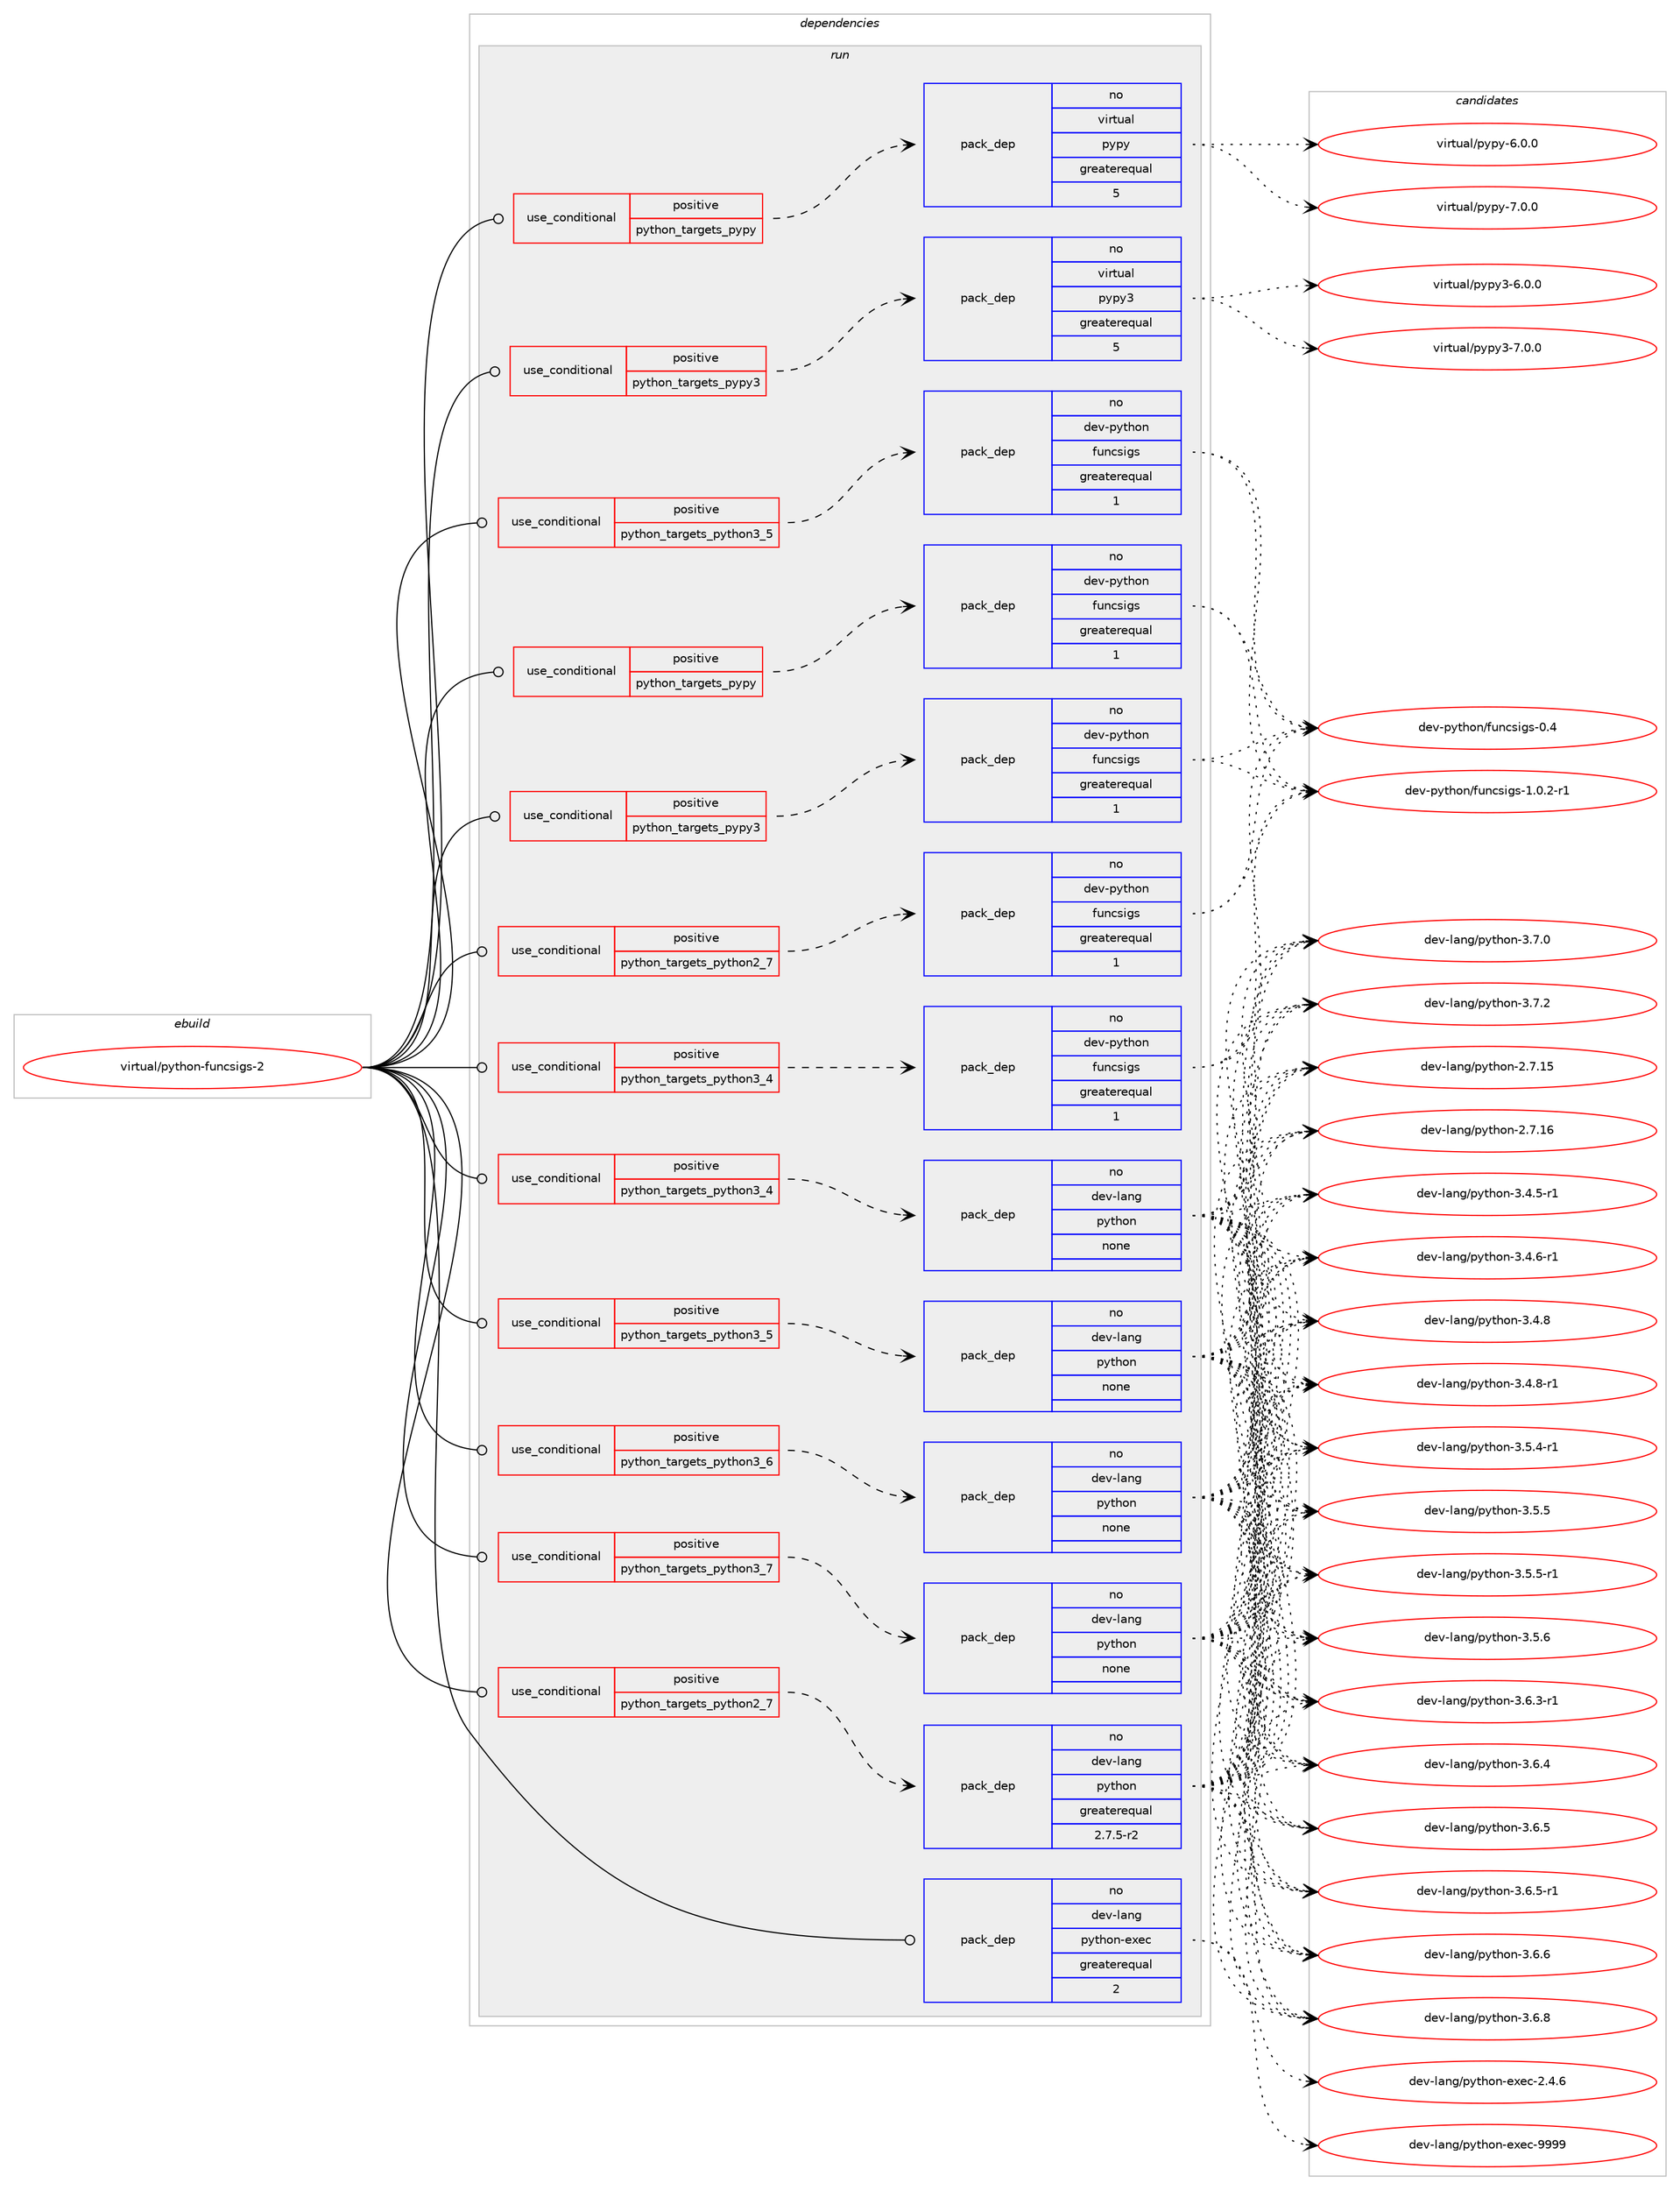 digraph prolog {

# *************
# Graph options
# *************

newrank=true;
concentrate=true;
compound=true;
graph [rankdir=LR,fontname=Helvetica,fontsize=10,ranksep=1.5];#, ranksep=2.5, nodesep=0.2];
edge  [arrowhead=vee];
node  [fontname=Helvetica,fontsize=10];

# **********
# The ebuild
# **********

subgraph cluster_leftcol {
color=gray;
rank=same;
label=<<i>ebuild</i>>;
id [label="virtual/python-funcsigs-2", color=red, width=4, href="../virtual/python-funcsigs-2.svg"];
}

# ****************
# The dependencies
# ****************

subgraph cluster_midcol {
color=gray;
label=<<i>dependencies</i>>;
subgraph cluster_compile {
fillcolor="#eeeeee";
style=filled;
label=<<i>compile</i>>;
}
subgraph cluster_compileandrun {
fillcolor="#eeeeee";
style=filled;
label=<<i>compile and run</i>>;
}
subgraph cluster_run {
fillcolor="#eeeeee";
style=filled;
label=<<i>run</i>>;
subgraph cond462675 {
dependency1742962 [label=<<TABLE BORDER="0" CELLBORDER="1" CELLSPACING="0" CELLPADDING="4"><TR><TD ROWSPAN="3" CELLPADDING="10">use_conditional</TD></TR><TR><TD>positive</TD></TR><TR><TD>python_targets_pypy</TD></TR></TABLE>>, shape=none, color=red];
subgraph pack1251201 {
dependency1742963 [label=<<TABLE BORDER="0" CELLBORDER="1" CELLSPACING="0" CELLPADDING="4" WIDTH="220"><TR><TD ROWSPAN="6" CELLPADDING="30">pack_dep</TD></TR><TR><TD WIDTH="110">no</TD></TR><TR><TD>dev-python</TD></TR><TR><TD>funcsigs</TD></TR><TR><TD>greaterequal</TD></TR><TR><TD>1</TD></TR></TABLE>>, shape=none, color=blue];
}
dependency1742962:e -> dependency1742963:w [weight=20,style="dashed",arrowhead="vee"];
}
id:e -> dependency1742962:w [weight=20,style="solid",arrowhead="odot"];
subgraph cond462676 {
dependency1742964 [label=<<TABLE BORDER="0" CELLBORDER="1" CELLSPACING="0" CELLPADDING="4"><TR><TD ROWSPAN="3" CELLPADDING="10">use_conditional</TD></TR><TR><TD>positive</TD></TR><TR><TD>python_targets_pypy</TD></TR></TABLE>>, shape=none, color=red];
subgraph pack1251202 {
dependency1742965 [label=<<TABLE BORDER="0" CELLBORDER="1" CELLSPACING="0" CELLPADDING="4" WIDTH="220"><TR><TD ROWSPAN="6" CELLPADDING="30">pack_dep</TD></TR><TR><TD WIDTH="110">no</TD></TR><TR><TD>virtual</TD></TR><TR><TD>pypy</TD></TR><TR><TD>greaterequal</TD></TR><TR><TD>5</TD></TR></TABLE>>, shape=none, color=blue];
}
dependency1742964:e -> dependency1742965:w [weight=20,style="dashed",arrowhead="vee"];
}
id:e -> dependency1742964:w [weight=20,style="solid",arrowhead="odot"];
subgraph cond462677 {
dependency1742966 [label=<<TABLE BORDER="0" CELLBORDER="1" CELLSPACING="0" CELLPADDING="4"><TR><TD ROWSPAN="3" CELLPADDING="10">use_conditional</TD></TR><TR><TD>positive</TD></TR><TR><TD>python_targets_pypy3</TD></TR></TABLE>>, shape=none, color=red];
subgraph pack1251203 {
dependency1742967 [label=<<TABLE BORDER="0" CELLBORDER="1" CELLSPACING="0" CELLPADDING="4" WIDTH="220"><TR><TD ROWSPAN="6" CELLPADDING="30">pack_dep</TD></TR><TR><TD WIDTH="110">no</TD></TR><TR><TD>dev-python</TD></TR><TR><TD>funcsigs</TD></TR><TR><TD>greaterequal</TD></TR><TR><TD>1</TD></TR></TABLE>>, shape=none, color=blue];
}
dependency1742966:e -> dependency1742967:w [weight=20,style="dashed",arrowhead="vee"];
}
id:e -> dependency1742966:w [weight=20,style="solid",arrowhead="odot"];
subgraph cond462678 {
dependency1742968 [label=<<TABLE BORDER="0" CELLBORDER="1" CELLSPACING="0" CELLPADDING="4"><TR><TD ROWSPAN="3" CELLPADDING="10">use_conditional</TD></TR><TR><TD>positive</TD></TR><TR><TD>python_targets_pypy3</TD></TR></TABLE>>, shape=none, color=red];
subgraph pack1251204 {
dependency1742969 [label=<<TABLE BORDER="0" CELLBORDER="1" CELLSPACING="0" CELLPADDING="4" WIDTH="220"><TR><TD ROWSPAN="6" CELLPADDING="30">pack_dep</TD></TR><TR><TD WIDTH="110">no</TD></TR><TR><TD>virtual</TD></TR><TR><TD>pypy3</TD></TR><TR><TD>greaterequal</TD></TR><TR><TD>5</TD></TR></TABLE>>, shape=none, color=blue];
}
dependency1742968:e -> dependency1742969:w [weight=20,style="dashed",arrowhead="vee"];
}
id:e -> dependency1742968:w [weight=20,style="solid",arrowhead="odot"];
subgraph cond462679 {
dependency1742970 [label=<<TABLE BORDER="0" CELLBORDER="1" CELLSPACING="0" CELLPADDING="4"><TR><TD ROWSPAN="3" CELLPADDING="10">use_conditional</TD></TR><TR><TD>positive</TD></TR><TR><TD>python_targets_python2_7</TD></TR></TABLE>>, shape=none, color=red];
subgraph pack1251205 {
dependency1742971 [label=<<TABLE BORDER="0" CELLBORDER="1" CELLSPACING="0" CELLPADDING="4" WIDTH="220"><TR><TD ROWSPAN="6" CELLPADDING="30">pack_dep</TD></TR><TR><TD WIDTH="110">no</TD></TR><TR><TD>dev-lang</TD></TR><TR><TD>python</TD></TR><TR><TD>greaterequal</TD></TR><TR><TD>2.7.5-r2</TD></TR></TABLE>>, shape=none, color=blue];
}
dependency1742970:e -> dependency1742971:w [weight=20,style="dashed",arrowhead="vee"];
}
id:e -> dependency1742970:w [weight=20,style="solid",arrowhead="odot"];
subgraph cond462680 {
dependency1742972 [label=<<TABLE BORDER="0" CELLBORDER="1" CELLSPACING="0" CELLPADDING="4"><TR><TD ROWSPAN="3" CELLPADDING="10">use_conditional</TD></TR><TR><TD>positive</TD></TR><TR><TD>python_targets_python2_7</TD></TR></TABLE>>, shape=none, color=red];
subgraph pack1251206 {
dependency1742973 [label=<<TABLE BORDER="0" CELLBORDER="1" CELLSPACING="0" CELLPADDING="4" WIDTH="220"><TR><TD ROWSPAN="6" CELLPADDING="30">pack_dep</TD></TR><TR><TD WIDTH="110">no</TD></TR><TR><TD>dev-python</TD></TR><TR><TD>funcsigs</TD></TR><TR><TD>greaterequal</TD></TR><TR><TD>1</TD></TR></TABLE>>, shape=none, color=blue];
}
dependency1742972:e -> dependency1742973:w [weight=20,style="dashed",arrowhead="vee"];
}
id:e -> dependency1742972:w [weight=20,style="solid",arrowhead="odot"];
subgraph cond462681 {
dependency1742974 [label=<<TABLE BORDER="0" CELLBORDER="1" CELLSPACING="0" CELLPADDING="4"><TR><TD ROWSPAN="3" CELLPADDING="10">use_conditional</TD></TR><TR><TD>positive</TD></TR><TR><TD>python_targets_python3_4</TD></TR></TABLE>>, shape=none, color=red];
subgraph pack1251207 {
dependency1742975 [label=<<TABLE BORDER="0" CELLBORDER="1" CELLSPACING="0" CELLPADDING="4" WIDTH="220"><TR><TD ROWSPAN="6" CELLPADDING="30">pack_dep</TD></TR><TR><TD WIDTH="110">no</TD></TR><TR><TD>dev-lang</TD></TR><TR><TD>python</TD></TR><TR><TD>none</TD></TR><TR><TD></TD></TR></TABLE>>, shape=none, color=blue];
}
dependency1742974:e -> dependency1742975:w [weight=20,style="dashed",arrowhead="vee"];
}
id:e -> dependency1742974:w [weight=20,style="solid",arrowhead="odot"];
subgraph cond462682 {
dependency1742976 [label=<<TABLE BORDER="0" CELLBORDER="1" CELLSPACING="0" CELLPADDING="4"><TR><TD ROWSPAN="3" CELLPADDING="10">use_conditional</TD></TR><TR><TD>positive</TD></TR><TR><TD>python_targets_python3_4</TD></TR></TABLE>>, shape=none, color=red];
subgraph pack1251208 {
dependency1742977 [label=<<TABLE BORDER="0" CELLBORDER="1" CELLSPACING="0" CELLPADDING="4" WIDTH="220"><TR><TD ROWSPAN="6" CELLPADDING="30">pack_dep</TD></TR><TR><TD WIDTH="110">no</TD></TR><TR><TD>dev-python</TD></TR><TR><TD>funcsigs</TD></TR><TR><TD>greaterequal</TD></TR><TR><TD>1</TD></TR></TABLE>>, shape=none, color=blue];
}
dependency1742976:e -> dependency1742977:w [weight=20,style="dashed",arrowhead="vee"];
}
id:e -> dependency1742976:w [weight=20,style="solid",arrowhead="odot"];
subgraph cond462683 {
dependency1742978 [label=<<TABLE BORDER="0" CELLBORDER="1" CELLSPACING="0" CELLPADDING="4"><TR><TD ROWSPAN="3" CELLPADDING="10">use_conditional</TD></TR><TR><TD>positive</TD></TR><TR><TD>python_targets_python3_5</TD></TR></TABLE>>, shape=none, color=red];
subgraph pack1251209 {
dependency1742979 [label=<<TABLE BORDER="0" CELLBORDER="1" CELLSPACING="0" CELLPADDING="4" WIDTH="220"><TR><TD ROWSPAN="6" CELLPADDING="30">pack_dep</TD></TR><TR><TD WIDTH="110">no</TD></TR><TR><TD>dev-lang</TD></TR><TR><TD>python</TD></TR><TR><TD>none</TD></TR><TR><TD></TD></TR></TABLE>>, shape=none, color=blue];
}
dependency1742978:e -> dependency1742979:w [weight=20,style="dashed",arrowhead="vee"];
}
id:e -> dependency1742978:w [weight=20,style="solid",arrowhead="odot"];
subgraph cond462684 {
dependency1742980 [label=<<TABLE BORDER="0" CELLBORDER="1" CELLSPACING="0" CELLPADDING="4"><TR><TD ROWSPAN="3" CELLPADDING="10">use_conditional</TD></TR><TR><TD>positive</TD></TR><TR><TD>python_targets_python3_5</TD></TR></TABLE>>, shape=none, color=red];
subgraph pack1251210 {
dependency1742981 [label=<<TABLE BORDER="0" CELLBORDER="1" CELLSPACING="0" CELLPADDING="4" WIDTH="220"><TR><TD ROWSPAN="6" CELLPADDING="30">pack_dep</TD></TR><TR><TD WIDTH="110">no</TD></TR><TR><TD>dev-python</TD></TR><TR><TD>funcsigs</TD></TR><TR><TD>greaterequal</TD></TR><TR><TD>1</TD></TR></TABLE>>, shape=none, color=blue];
}
dependency1742980:e -> dependency1742981:w [weight=20,style="dashed",arrowhead="vee"];
}
id:e -> dependency1742980:w [weight=20,style="solid",arrowhead="odot"];
subgraph cond462685 {
dependency1742982 [label=<<TABLE BORDER="0" CELLBORDER="1" CELLSPACING="0" CELLPADDING="4"><TR><TD ROWSPAN="3" CELLPADDING="10">use_conditional</TD></TR><TR><TD>positive</TD></TR><TR><TD>python_targets_python3_6</TD></TR></TABLE>>, shape=none, color=red];
subgraph pack1251211 {
dependency1742983 [label=<<TABLE BORDER="0" CELLBORDER="1" CELLSPACING="0" CELLPADDING="4" WIDTH="220"><TR><TD ROWSPAN="6" CELLPADDING="30">pack_dep</TD></TR><TR><TD WIDTH="110">no</TD></TR><TR><TD>dev-lang</TD></TR><TR><TD>python</TD></TR><TR><TD>none</TD></TR><TR><TD></TD></TR></TABLE>>, shape=none, color=blue];
}
dependency1742982:e -> dependency1742983:w [weight=20,style="dashed",arrowhead="vee"];
}
id:e -> dependency1742982:w [weight=20,style="solid",arrowhead="odot"];
subgraph cond462686 {
dependency1742984 [label=<<TABLE BORDER="0" CELLBORDER="1" CELLSPACING="0" CELLPADDING="4"><TR><TD ROWSPAN="3" CELLPADDING="10">use_conditional</TD></TR><TR><TD>positive</TD></TR><TR><TD>python_targets_python3_7</TD></TR></TABLE>>, shape=none, color=red];
subgraph pack1251212 {
dependency1742985 [label=<<TABLE BORDER="0" CELLBORDER="1" CELLSPACING="0" CELLPADDING="4" WIDTH="220"><TR><TD ROWSPAN="6" CELLPADDING="30">pack_dep</TD></TR><TR><TD WIDTH="110">no</TD></TR><TR><TD>dev-lang</TD></TR><TR><TD>python</TD></TR><TR><TD>none</TD></TR><TR><TD></TD></TR></TABLE>>, shape=none, color=blue];
}
dependency1742984:e -> dependency1742985:w [weight=20,style="dashed",arrowhead="vee"];
}
id:e -> dependency1742984:w [weight=20,style="solid",arrowhead="odot"];
subgraph pack1251213 {
dependency1742986 [label=<<TABLE BORDER="0" CELLBORDER="1" CELLSPACING="0" CELLPADDING="4" WIDTH="220"><TR><TD ROWSPAN="6" CELLPADDING="30">pack_dep</TD></TR><TR><TD WIDTH="110">no</TD></TR><TR><TD>dev-lang</TD></TR><TR><TD>python-exec</TD></TR><TR><TD>greaterequal</TD></TR><TR><TD>2</TD></TR></TABLE>>, shape=none, color=blue];
}
id:e -> dependency1742986:w [weight=20,style="solid",arrowhead="odot"];
}
}

# **************
# The candidates
# **************

subgraph cluster_choices {
rank=same;
color=gray;
label=<<i>candidates</i>>;

subgraph choice1251201 {
color=black;
nodesep=1;
choice10010111845112121116104111110471021171109911510510311545484652 [label="dev-python/funcsigs-0.4", color=red, width=4,href="../dev-python/funcsigs-0.4.svg"];
choice1001011184511212111610411111047102117110991151051031154549464846504511449 [label="dev-python/funcsigs-1.0.2-r1", color=red, width=4,href="../dev-python/funcsigs-1.0.2-r1.svg"];
dependency1742963:e -> choice10010111845112121116104111110471021171109911510510311545484652:w [style=dotted,weight="100"];
dependency1742963:e -> choice1001011184511212111610411111047102117110991151051031154549464846504511449:w [style=dotted,weight="100"];
}
subgraph choice1251202 {
color=black;
nodesep=1;
choice1181051141161179710847112121112121455446484648 [label="virtual/pypy-6.0.0", color=red, width=4,href="../virtual/pypy-6.0.0.svg"];
choice1181051141161179710847112121112121455546484648 [label="virtual/pypy-7.0.0", color=red, width=4,href="../virtual/pypy-7.0.0.svg"];
dependency1742965:e -> choice1181051141161179710847112121112121455446484648:w [style=dotted,weight="100"];
dependency1742965:e -> choice1181051141161179710847112121112121455546484648:w [style=dotted,weight="100"];
}
subgraph choice1251203 {
color=black;
nodesep=1;
choice10010111845112121116104111110471021171109911510510311545484652 [label="dev-python/funcsigs-0.4", color=red, width=4,href="../dev-python/funcsigs-0.4.svg"];
choice1001011184511212111610411111047102117110991151051031154549464846504511449 [label="dev-python/funcsigs-1.0.2-r1", color=red, width=4,href="../dev-python/funcsigs-1.0.2-r1.svg"];
dependency1742967:e -> choice10010111845112121116104111110471021171109911510510311545484652:w [style=dotted,weight="100"];
dependency1742967:e -> choice1001011184511212111610411111047102117110991151051031154549464846504511449:w [style=dotted,weight="100"];
}
subgraph choice1251204 {
color=black;
nodesep=1;
choice118105114116117971084711212111212151455446484648 [label="virtual/pypy3-6.0.0", color=red, width=4,href="../virtual/pypy3-6.0.0.svg"];
choice118105114116117971084711212111212151455546484648 [label="virtual/pypy3-7.0.0", color=red, width=4,href="../virtual/pypy3-7.0.0.svg"];
dependency1742969:e -> choice118105114116117971084711212111212151455446484648:w [style=dotted,weight="100"];
dependency1742969:e -> choice118105114116117971084711212111212151455546484648:w [style=dotted,weight="100"];
}
subgraph choice1251205 {
color=black;
nodesep=1;
choice10010111845108971101034711212111610411111045504655464953 [label="dev-lang/python-2.7.15", color=red, width=4,href="../dev-lang/python-2.7.15.svg"];
choice10010111845108971101034711212111610411111045504655464954 [label="dev-lang/python-2.7.16", color=red, width=4,href="../dev-lang/python-2.7.16.svg"];
choice1001011184510897110103471121211161041111104551465246534511449 [label="dev-lang/python-3.4.5-r1", color=red, width=4,href="../dev-lang/python-3.4.5-r1.svg"];
choice1001011184510897110103471121211161041111104551465246544511449 [label="dev-lang/python-3.4.6-r1", color=red, width=4,href="../dev-lang/python-3.4.6-r1.svg"];
choice100101118451089711010347112121116104111110455146524656 [label="dev-lang/python-3.4.8", color=red, width=4,href="../dev-lang/python-3.4.8.svg"];
choice1001011184510897110103471121211161041111104551465246564511449 [label="dev-lang/python-3.4.8-r1", color=red, width=4,href="../dev-lang/python-3.4.8-r1.svg"];
choice1001011184510897110103471121211161041111104551465346524511449 [label="dev-lang/python-3.5.4-r1", color=red, width=4,href="../dev-lang/python-3.5.4-r1.svg"];
choice100101118451089711010347112121116104111110455146534653 [label="dev-lang/python-3.5.5", color=red, width=4,href="../dev-lang/python-3.5.5.svg"];
choice1001011184510897110103471121211161041111104551465346534511449 [label="dev-lang/python-3.5.5-r1", color=red, width=4,href="../dev-lang/python-3.5.5-r1.svg"];
choice100101118451089711010347112121116104111110455146534654 [label="dev-lang/python-3.5.6", color=red, width=4,href="../dev-lang/python-3.5.6.svg"];
choice1001011184510897110103471121211161041111104551465446514511449 [label="dev-lang/python-3.6.3-r1", color=red, width=4,href="../dev-lang/python-3.6.3-r1.svg"];
choice100101118451089711010347112121116104111110455146544652 [label="dev-lang/python-3.6.4", color=red, width=4,href="../dev-lang/python-3.6.4.svg"];
choice100101118451089711010347112121116104111110455146544653 [label="dev-lang/python-3.6.5", color=red, width=4,href="../dev-lang/python-3.6.5.svg"];
choice1001011184510897110103471121211161041111104551465446534511449 [label="dev-lang/python-3.6.5-r1", color=red, width=4,href="../dev-lang/python-3.6.5-r1.svg"];
choice100101118451089711010347112121116104111110455146544654 [label="dev-lang/python-3.6.6", color=red, width=4,href="../dev-lang/python-3.6.6.svg"];
choice100101118451089711010347112121116104111110455146544656 [label="dev-lang/python-3.6.8", color=red, width=4,href="../dev-lang/python-3.6.8.svg"];
choice100101118451089711010347112121116104111110455146554648 [label="dev-lang/python-3.7.0", color=red, width=4,href="../dev-lang/python-3.7.0.svg"];
choice100101118451089711010347112121116104111110455146554650 [label="dev-lang/python-3.7.2", color=red, width=4,href="../dev-lang/python-3.7.2.svg"];
dependency1742971:e -> choice10010111845108971101034711212111610411111045504655464953:w [style=dotted,weight="100"];
dependency1742971:e -> choice10010111845108971101034711212111610411111045504655464954:w [style=dotted,weight="100"];
dependency1742971:e -> choice1001011184510897110103471121211161041111104551465246534511449:w [style=dotted,weight="100"];
dependency1742971:e -> choice1001011184510897110103471121211161041111104551465246544511449:w [style=dotted,weight="100"];
dependency1742971:e -> choice100101118451089711010347112121116104111110455146524656:w [style=dotted,weight="100"];
dependency1742971:e -> choice1001011184510897110103471121211161041111104551465246564511449:w [style=dotted,weight="100"];
dependency1742971:e -> choice1001011184510897110103471121211161041111104551465346524511449:w [style=dotted,weight="100"];
dependency1742971:e -> choice100101118451089711010347112121116104111110455146534653:w [style=dotted,weight="100"];
dependency1742971:e -> choice1001011184510897110103471121211161041111104551465346534511449:w [style=dotted,weight="100"];
dependency1742971:e -> choice100101118451089711010347112121116104111110455146534654:w [style=dotted,weight="100"];
dependency1742971:e -> choice1001011184510897110103471121211161041111104551465446514511449:w [style=dotted,weight="100"];
dependency1742971:e -> choice100101118451089711010347112121116104111110455146544652:w [style=dotted,weight="100"];
dependency1742971:e -> choice100101118451089711010347112121116104111110455146544653:w [style=dotted,weight="100"];
dependency1742971:e -> choice1001011184510897110103471121211161041111104551465446534511449:w [style=dotted,weight="100"];
dependency1742971:e -> choice100101118451089711010347112121116104111110455146544654:w [style=dotted,weight="100"];
dependency1742971:e -> choice100101118451089711010347112121116104111110455146544656:w [style=dotted,weight="100"];
dependency1742971:e -> choice100101118451089711010347112121116104111110455146554648:w [style=dotted,weight="100"];
dependency1742971:e -> choice100101118451089711010347112121116104111110455146554650:w [style=dotted,weight="100"];
}
subgraph choice1251206 {
color=black;
nodesep=1;
choice10010111845112121116104111110471021171109911510510311545484652 [label="dev-python/funcsigs-0.4", color=red, width=4,href="../dev-python/funcsigs-0.4.svg"];
choice1001011184511212111610411111047102117110991151051031154549464846504511449 [label="dev-python/funcsigs-1.0.2-r1", color=red, width=4,href="../dev-python/funcsigs-1.0.2-r1.svg"];
dependency1742973:e -> choice10010111845112121116104111110471021171109911510510311545484652:w [style=dotted,weight="100"];
dependency1742973:e -> choice1001011184511212111610411111047102117110991151051031154549464846504511449:w [style=dotted,weight="100"];
}
subgraph choice1251207 {
color=black;
nodesep=1;
choice10010111845108971101034711212111610411111045504655464953 [label="dev-lang/python-2.7.15", color=red, width=4,href="../dev-lang/python-2.7.15.svg"];
choice10010111845108971101034711212111610411111045504655464954 [label="dev-lang/python-2.7.16", color=red, width=4,href="../dev-lang/python-2.7.16.svg"];
choice1001011184510897110103471121211161041111104551465246534511449 [label="dev-lang/python-3.4.5-r1", color=red, width=4,href="../dev-lang/python-3.4.5-r1.svg"];
choice1001011184510897110103471121211161041111104551465246544511449 [label="dev-lang/python-3.4.6-r1", color=red, width=4,href="../dev-lang/python-3.4.6-r1.svg"];
choice100101118451089711010347112121116104111110455146524656 [label="dev-lang/python-3.4.8", color=red, width=4,href="../dev-lang/python-3.4.8.svg"];
choice1001011184510897110103471121211161041111104551465246564511449 [label="dev-lang/python-3.4.8-r1", color=red, width=4,href="../dev-lang/python-3.4.8-r1.svg"];
choice1001011184510897110103471121211161041111104551465346524511449 [label="dev-lang/python-3.5.4-r1", color=red, width=4,href="../dev-lang/python-3.5.4-r1.svg"];
choice100101118451089711010347112121116104111110455146534653 [label="dev-lang/python-3.5.5", color=red, width=4,href="../dev-lang/python-3.5.5.svg"];
choice1001011184510897110103471121211161041111104551465346534511449 [label="dev-lang/python-3.5.5-r1", color=red, width=4,href="../dev-lang/python-3.5.5-r1.svg"];
choice100101118451089711010347112121116104111110455146534654 [label="dev-lang/python-3.5.6", color=red, width=4,href="../dev-lang/python-3.5.6.svg"];
choice1001011184510897110103471121211161041111104551465446514511449 [label="dev-lang/python-3.6.3-r1", color=red, width=4,href="../dev-lang/python-3.6.3-r1.svg"];
choice100101118451089711010347112121116104111110455146544652 [label="dev-lang/python-3.6.4", color=red, width=4,href="../dev-lang/python-3.6.4.svg"];
choice100101118451089711010347112121116104111110455146544653 [label="dev-lang/python-3.6.5", color=red, width=4,href="../dev-lang/python-3.6.5.svg"];
choice1001011184510897110103471121211161041111104551465446534511449 [label="dev-lang/python-3.6.5-r1", color=red, width=4,href="../dev-lang/python-3.6.5-r1.svg"];
choice100101118451089711010347112121116104111110455146544654 [label="dev-lang/python-3.6.6", color=red, width=4,href="../dev-lang/python-3.6.6.svg"];
choice100101118451089711010347112121116104111110455146544656 [label="dev-lang/python-3.6.8", color=red, width=4,href="../dev-lang/python-3.6.8.svg"];
choice100101118451089711010347112121116104111110455146554648 [label="dev-lang/python-3.7.0", color=red, width=4,href="../dev-lang/python-3.7.0.svg"];
choice100101118451089711010347112121116104111110455146554650 [label="dev-lang/python-3.7.2", color=red, width=4,href="../dev-lang/python-3.7.2.svg"];
dependency1742975:e -> choice10010111845108971101034711212111610411111045504655464953:w [style=dotted,weight="100"];
dependency1742975:e -> choice10010111845108971101034711212111610411111045504655464954:w [style=dotted,weight="100"];
dependency1742975:e -> choice1001011184510897110103471121211161041111104551465246534511449:w [style=dotted,weight="100"];
dependency1742975:e -> choice1001011184510897110103471121211161041111104551465246544511449:w [style=dotted,weight="100"];
dependency1742975:e -> choice100101118451089711010347112121116104111110455146524656:w [style=dotted,weight="100"];
dependency1742975:e -> choice1001011184510897110103471121211161041111104551465246564511449:w [style=dotted,weight="100"];
dependency1742975:e -> choice1001011184510897110103471121211161041111104551465346524511449:w [style=dotted,weight="100"];
dependency1742975:e -> choice100101118451089711010347112121116104111110455146534653:w [style=dotted,weight="100"];
dependency1742975:e -> choice1001011184510897110103471121211161041111104551465346534511449:w [style=dotted,weight="100"];
dependency1742975:e -> choice100101118451089711010347112121116104111110455146534654:w [style=dotted,weight="100"];
dependency1742975:e -> choice1001011184510897110103471121211161041111104551465446514511449:w [style=dotted,weight="100"];
dependency1742975:e -> choice100101118451089711010347112121116104111110455146544652:w [style=dotted,weight="100"];
dependency1742975:e -> choice100101118451089711010347112121116104111110455146544653:w [style=dotted,weight="100"];
dependency1742975:e -> choice1001011184510897110103471121211161041111104551465446534511449:w [style=dotted,weight="100"];
dependency1742975:e -> choice100101118451089711010347112121116104111110455146544654:w [style=dotted,weight="100"];
dependency1742975:e -> choice100101118451089711010347112121116104111110455146544656:w [style=dotted,weight="100"];
dependency1742975:e -> choice100101118451089711010347112121116104111110455146554648:w [style=dotted,weight="100"];
dependency1742975:e -> choice100101118451089711010347112121116104111110455146554650:w [style=dotted,weight="100"];
}
subgraph choice1251208 {
color=black;
nodesep=1;
choice10010111845112121116104111110471021171109911510510311545484652 [label="dev-python/funcsigs-0.4", color=red, width=4,href="../dev-python/funcsigs-0.4.svg"];
choice1001011184511212111610411111047102117110991151051031154549464846504511449 [label="dev-python/funcsigs-1.0.2-r1", color=red, width=4,href="../dev-python/funcsigs-1.0.2-r1.svg"];
dependency1742977:e -> choice10010111845112121116104111110471021171109911510510311545484652:w [style=dotted,weight="100"];
dependency1742977:e -> choice1001011184511212111610411111047102117110991151051031154549464846504511449:w [style=dotted,weight="100"];
}
subgraph choice1251209 {
color=black;
nodesep=1;
choice10010111845108971101034711212111610411111045504655464953 [label="dev-lang/python-2.7.15", color=red, width=4,href="../dev-lang/python-2.7.15.svg"];
choice10010111845108971101034711212111610411111045504655464954 [label="dev-lang/python-2.7.16", color=red, width=4,href="../dev-lang/python-2.7.16.svg"];
choice1001011184510897110103471121211161041111104551465246534511449 [label="dev-lang/python-3.4.5-r1", color=red, width=4,href="../dev-lang/python-3.4.5-r1.svg"];
choice1001011184510897110103471121211161041111104551465246544511449 [label="dev-lang/python-3.4.6-r1", color=red, width=4,href="../dev-lang/python-3.4.6-r1.svg"];
choice100101118451089711010347112121116104111110455146524656 [label="dev-lang/python-3.4.8", color=red, width=4,href="../dev-lang/python-3.4.8.svg"];
choice1001011184510897110103471121211161041111104551465246564511449 [label="dev-lang/python-3.4.8-r1", color=red, width=4,href="../dev-lang/python-3.4.8-r1.svg"];
choice1001011184510897110103471121211161041111104551465346524511449 [label="dev-lang/python-3.5.4-r1", color=red, width=4,href="../dev-lang/python-3.5.4-r1.svg"];
choice100101118451089711010347112121116104111110455146534653 [label="dev-lang/python-3.5.5", color=red, width=4,href="../dev-lang/python-3.5.5.svg"];
choice1001011184510897110103471121211161041111104551465346534511449 [label="dev-lang/python-3.5.5-r1", color=red, width=4,href="../dev-lang/python-3.5.5-r1.svg"];
choice100101118451089711010347112121116104111110455146534654 [label="dev-lang/python-3.5.6", color=red, width=4,href="../dev-lang/python-3.5.6.svg"];
choice1001011184510897110103471121211161041111104551465446514511449 [label="dev-lang/python-3.6.3-r1", color=red, width=4,href="../dev-lang/python-3.6.3-r1.svg"];
choice100101118451089711010347112121116104111110455146544652 [label="dev-lang/python-3.6.4", color=red, width=4,href="../dev-lang/python-3.6.4.svg"];
choice100101118451089711010347112121116104111110455146544653 [label="dev-lang/python-3.6.5", color=red, width=4,href="../dev-lang/python-3.6.5.svg"];
choice1001011184510897110103471121211161041111104551465446534511449 [label="dev-lang/python-3.6.5-r1", color=red, width=4,href="../dev-lang/python-3.6.5-r1.svg"];
choice100101118451089711010347112121116104111110455146544654 [label="dev-lang/python-3.6.6", color=red, width=4,href="../dev-lang/python-3.6.6.svg"];
choice100101118451089711010347112121116104111110455146544656 [label="dev-lang/python-3.6.8", color=red, width=4,href="../dev-lang/python-3.6.8.svg"];
choice100101118451089711010347112121116104111110455146554648 [label="dev-lang/python-3.7.0", color=red, width=4,href="../dev-lang/python-3.7.0.svg"];
choice100101118451089711010347112121116104111110455146554650 [label="dev-lang/python-3.7.2", color=red, width=4,href="../dev-lang/python-3.7.2.svg"];
dependency1742979:e -> choice10010111845108971101034711212111610411111045504655464953:w [style=dotted,weight="100"];
dependency1742979:e -> choice10010111845108971101034711212111610411111045504655464954:w [style=dotted,weight="100"];
dependency1742979:e -> choice1001011184510897110103471121211161041111104551465246534511449:w [style=dotted,weight="100"];
dependency1742979:e -> choice1001011184510897110103471121211161041111104551465246544511449:w [style=dotted,weight="100"];
dependency1742979:e -> choice100101118451089711010347112121116104111110455146524656:w [style=dotted,weight="100"];
dependency1742979:e -> choice1001011184510897110103471121211161041111104551465246564511449:w [style=dotted,weight="100"];
dependency1742979:e -> choice1001011184510897110103471121211161041111104551465346524511449:w [style=dotted,weight="100"];
dependency1742979:e -> choice100101118451089711010347112121116104111110455146534653:w [style=dotted,weight="100"];
dependency1742979:e -> choice1001011184510897110103471121211161041111104551465346534511449:w [style=dotted,weight="100"];
dependency1742979:e -> choice100101118451089711010347112121116104111110455146534654:w [style=dotted,weight="100"];
dependency1742979:e -> choice1001011184510897110103471121211161041111104551465446514511449:w [style=dotted,weight="100"];
dependency1742979:e -> choice100101118451089711010347112121116104111110455146544652:w [style=dotted,weight="100"];
dependency1742979:e -> choice100101118451089711010347112121116104111110455146544653:w [style=dotted,weight="100"];
dependency1742979:e -> choice1001011184510897110103471121211161041111104551465446534511449:w [style=dotted,weight="100"];
dependency1742979:e -> choice100101118451089711010347112121116104111110455146544654:w [style=dotted,weight="100"];
dependency1742979:e -> choice100101118451089711010347112121116104111110455146544656:w [style=dotted,weight="100"];
dependency1742979:e -> choice100101118451089711010347112121116104111110455146554648:w [style=dotted,weight="100"];
dependency1742979:e -> choice100101118451089711010347112121116104111110455146554650:w [style=dotted,weight="100"];
}
subgraph choice1251210 {
color=black;
nodesep=1;
choice10010111845112121116104111110471021171109911510510311545484652 [label="dev-python/funcsigs-0.4", color=red, width=4,href="../dev-python/funcsigs-0.4.svg"];
choice1001011184511212111610411111047102117110991151051031154549464846504511449 [label="dev-python/funcsigs-1.0.2-r1", color=red, width=4,href="../dev-python/funcsigs-1.0.2-r1.svg"];
dependency1742981:e -> choice10010111845112121116104111110471021171109911510510311545484652:w [style=dotted,weight="100"];
dependency1742981:e -> choice1001011184511212111610411111047102117110991151051031154549464846504511449:w [style=dotted,weight="100"];
}
subgraph choice1251211 {
color=black;
nodesep=1;
choice10010111845108971101034711212111610411111045504655464953 [label="dev-lang/python-2.7.15", color=red, width=4,href="../dev-lang/python-2.7.15.svg"];
choice10010111845108971101034711212111610411111045504655464954 [label="dev-lang/python-2.7.16", color=red, width=4,href="../dev-lang/python-2.7.16.svg"];
choice1001011184510897110103471121211161041111104551465246534511449 [label="dev-lang/python-3.4.5-r1", color=red, width=4,href="../dev-lang/python-3.4.5-r1.svg"];
choice1001011184510897110103471121211161041111104551465246544511449 [label="dev-lang/python-3.4.6-r1", color=red, width=4,href="../dev-lang/python-3.4.6-r1.svg"];
choice100101118451089711010347112121116104111110455146524656 [label="dev-lang/python-3.4.8", color=red, width=4,href="../dev-lang/python-3.4.8.svg"];
choice1001011184510897110103471121211161041111104551465246564511449 [label="dev-lang/python-3.4.8-r1", color=red, width=4,href="../dev-lang/python-3.4.8-r1.svg"];
choice1001011184510897110103471121211161041111104551465346524511449 [label="dev-lang/python-3.5.4-r1", color=red, width=4,href="../dev-lang/python-3.5.4-r1.svg"];
choice100101118451089711010347112121116104111110455146534653 [label="dev-lang/python-3.5.5", color=red, width=4,href="../dev-lang/python-3.5.5.svg"];
choice1001011184510897110103471121211161041111104551465346534511449 [label="dev-lang/python-3.5.5-r1", color=red, width=4,href="../dev-lang/python-3.5.5-r1.svg"];
choice100101118451089711010347112121116104111110455146534654 [label="dev-lang/python-3.5.6", color=red, width=4,href="../dev-lang/python-3.5.6.svg"];
choice1001011184510897110103471121211161041111104551465446514511449 [label="dev-lang/python-3.6.3-r1", color=red, width=4,href="../dev-lang/python-3.6.3-r1.svg"];
choice100101118451089711010347112121116104111110455146544652 [label="dev-lang/python-3.6.4", color=red, width=4,href="../dev-lang/python-3.6.4.svg"];
choice100101118451089711010347112121116104111110455146544653 [label="dev-lang/python-3.6.5", color=red, width=4,href="../dev-lang/python-3.6.5.svg"];
choice1001011184510897110103471121211161041111104551465446534511449 [label="dev-lang/python-3.6.5-r1", color=red, width=4,href="../dev-lang/python-3.6.5-r1.svg"];
choice100101118451089711010347112121116104111110455146544654 [label="dev-lang/python-3.6.6", color=red, width=4,href="../dev-lang/python-3.6.6.svg"];
choice100101118451089711010347112121116104111110455146544656 [label="dev-lang/python-3.6.8", color=red, width=4,href="../dev-lang/python-3.6.8.svg"];
choice100101118451089711010347112121116104111110455146554648 [label="dev-lang/python-3.7.0", color=red, width=4,href="../dev-lang/python-3.7.0.svg"];
choice100101118451089711010347112121116104111110455146554650 [label="dev-lang/python-3.7.2", color=red, width=4,href="../dev-lang/python-3.7.2.svg"];
dependency1742983:e -> choice10010111845108971101034711212111610411111045504655464953:w [style=dotted,weight="100"];
dependency1742983:e -> choice10010111845108971101034711212111610411111045504655464954:w [style=dotted,weight="100"];
dependency1742983:e -> choice1001011184510897110103471121211161041111104551465246534511449:w [style=dotted,weight="100"];
dependency1742983:e -> choice1001011184510897110103471121211161041111104551465246544511449:w [style=dotted,weight="100"];
dependency1742983:e -> choice100101118451089711010347112121116104111110455146524656:w [style=dotted,weight="100"];
dependency1742983:e -> choice1001011184510897110103471121211161041111104551465246564511449:w [style=dotted,weight="100"];
dependency1742983:e -> choice1001011184510897110103471121211161041111104551465346524511449:w [style=dotted,weight="100"];
dependency1742983:e -> choice100101118451089711010347112121116104111110455146534653:w [style=dotted,weight="100"];
dependency1742983:e -> choice1001011184510897110103471121211161041111104551465346534511449:w [style=dotted,weight="100"];
dependency1742983:e -> choice100101118451089711010347112121116104111110455146534654:w [style=dotted,weight="100"];
dependency1742983:e -> choice1001011184510897110103471121211161041111104551465446514511449:w [style=dotted,weight="100"];
dependency1742983:e -> choice100101118451089711010347112121116104111110455146544652:w [style=dotted,weight="100"];
dependency1742983:e -> choice100101118451089711010347112121116104111110455146544653:w [style=dotted,weight="100"];
dependency1742983:e -> choice1001011184510897110103471121211161041111104551465446534511449:w [style=dotted,weight="100"];
dependency1742983:e -> choice100101118451089711010347112121116104111110455146544654:w [style=dotted,weight="100"];
dependency1742983:e -> choice100101118451089711010347112121116104111110455146544656:w [style=dotted,weight="100"];
dependency1742983:e -> choice100101118451089711010347112121116104111110455146554648:w [style=dotted,weight="100"];
dependency1742983:e -> choice100101118451089711010347112121116104111110455146554650:w [style=dotted,weight="100"];
}
subgraph choice1251212 {
color=black;
nodesep=1;
choice10010111845108971101034711212111610411111045504655464953 [label="dev-lang/python-2.7.15", color=red, width=4,href="../dev-lang/python-2.7.15.svg"];
choice10010111845108971101034711212111610411111045504655464954 [label="dev-lang/python-2.7.16", color=red, width=4,href="../dev-lang/python-2.7.16.svg"];
choice1001011184510897110103471121211161041111104551465246534511449 [label="dev-lang/python-3.4.5-r1", color=red, width=4,href="../dev-lang/python-3.4.5-r1.svg"];
choice1001011184510897110103471121211161041111104551465246544511449 [label="dev-lang/python-3.4.6-r1", color=red, width=4,href="../dev-lang/python-3.4.6-r1.svg"];
choice100101118451089711010347112121116104111110455146524656 [label="dev-lang/python-3.4.8", color=red, width=4,href="../dev-lang/python-3.4.8.svg"];
choice1001011184510897110103471121211161041111104551465246564511449 [label="dev-lang/python-3.4.8-r1", color=red, width=4,href="../dev-lang/python-3.4.8-r1.svg"];
choice1001011184510897110103471121211161041111104551465346524511449 [label="dev-lang/python-3.5.4-r1", color=red, width=4,href="../dev-lang/python-3.5.4-r1.svg"];
choice100101118451089711010347112121116104111110455146534653 [label="dev-lang/python-3.5.5", color=red, width=4,href="../dev-lang/python-3.5.5.svg"];
choice1001011184510897110103471121211161041111104551465346534511449 [label="dev-lang/python-3.5.5-r1", color=red, width=4,href="../dev-lang/python-3.5.5-r1.svg"];
choice100101118451089711010347112121116104111110455146534654 [label="dev-lang/python-3.5.6", color=red, width=4,href="../dev-lang/python-3.5.6.svg"];
choice1001011184510897110103471121211161041111104551465446514511449 [label="dev-lang/python-3.6.3-r1", color=red, width=4,href="../dev-lang/python-3.6.3-r1.svg"];
choice100101118451089711010347112121116104111110455146544652 [label="dev-lang/python-3.6.4", color=red, width=4,href="../dev-lang/python-3.6.4.svg"];
choice100101118451089711010347112121116104111110455146544653 [label="dev-lang/python-3.6.5", color=red, width=4,href="../dev-lang/python-3.6.5.svg"];
choice1001011184510897110103471121211161041111104551465446534511449 [label="dev-lang/python-3.6.5-r1", color=red, width=4,href="../dev-lang/python-3.6.5-r1.svg"];
choice100101118451089711010347112121116104111110455146544654 [label="dev-lang/python-3.6.6", color=red, width=4,href="../dev-lang/python-3.6.6.svg"];
choice100101118451089711010347112121116104111110455146544656 [label="dev-lang/python-3.6.8", color=red, width=4,href="../dev-lang/python-3.6.8.svg"];
choice100101118451089711010347112121116104111110455146554648 [label="dev-lang/python-3.7.0", color=red, width=4,href="../dev-lang/python-3.7.0.svg"];
choice100101118451089711010347112121116104111110455146554650 [label="dev-lang/python-3.7.2", color=red, width=4,href="../dev-lang/python-3.7.2.svg"];
dependency1742985:e -> choice10010111845108971101034711212111610411111045504655464953:w [style=dotted,weight="100"];
dependency1742985:e -> choice10010111845108971101034711212111610411111045504655464954:w [style=dotted,weight="100"];
dependency1742985:e -> choice1001011184510897110103471121211161041111104551465246534511449:w [style=dotted,weight="100"];
dependency1742985:e -> choice1001011184510897110103471121211161041111104551465246544511449:w [style=dotted,weight="100"];
dependency1742985:e -> choice100101118451089711010347112121116104111110455146524656:w [style=dotted,weight="100"];
dependency1742985:e -> choice1001011184510897110103471121211161041111104551465246564511449:w [style=dotted,weight="100"];
dependency1742985:e -> choice1001011184510897110103471121211161041111104551465346524511449:w [style=dotted,weight="100"];
dependency1742985:e -> choice100101118451089711010347112121116104111110455146534653:w [style=dotted,weight="100"];
dependency1742985:e -> choice1001011184510897110103471121211161041111104551465346534511449:w [style=dotted,weight="100"];
dependency1742985:e -> choice100101118451089711010347112121116104111110455146534654:w [style=dotted,weight="100"];
dependency1742985:e -> choice1001011184510897110103471121211161041111104551465446514511449:w [style=dotted,weight="100"];
dependency1742985:e -> choice100101118451089711010347112121116104111110455146544652:w [style=dotted,weight="100"];
dependency1742985:e -> choice100101118451089711010347112121116104111110455146544653:w [style=dotted,weight="100"];
dependency1742985:e -> choice1001011184510897110103471121211161041111104551465446534511449:w [style=dotted,weight="100"];
dependency1742985:e -> choice100101118451089711010347112121116104111110455146544654:w [style=dotted,weight="100"];
dependency1742985:e -> choice100101118451089711010347112121116104111110455146544656:w [style=dotted,weight="100"];
dependency1742985:e -> choice100101118451089711010347112121116104111110455146554648:w [style=dotted,weight="100"];
dependency1742985:e -> choice100101118451089711010347112121116104111110455146554650:w [style=dotted,weight="100"];
}
subgraph choice1251213 {
color=black;
nodesep=1;
choice1001011184510897110103471121211161041111104510112010199455046524654 [label="dev-lang/python-exec-2.4.6", color=red, width=4,href="../dev-lang/python-exec-2.4.6.svg"];
choice10010111845108971101034711212111610411111045101120101994557575757 [label="dev-lang/python-exec-9999", color=red, width=4,href="../dev-lang/python-exec-9999.svg"];
dependency1742986:e -> choice1001011184510897110103471121211161041111104510112010199455046524654:w [style=dotted,weight="100"];
dependency1742986:e -> choice10010111845108971101034711212111610411111045101120101994557575757:w [style=dotted,weight="100"];
}
}

}
